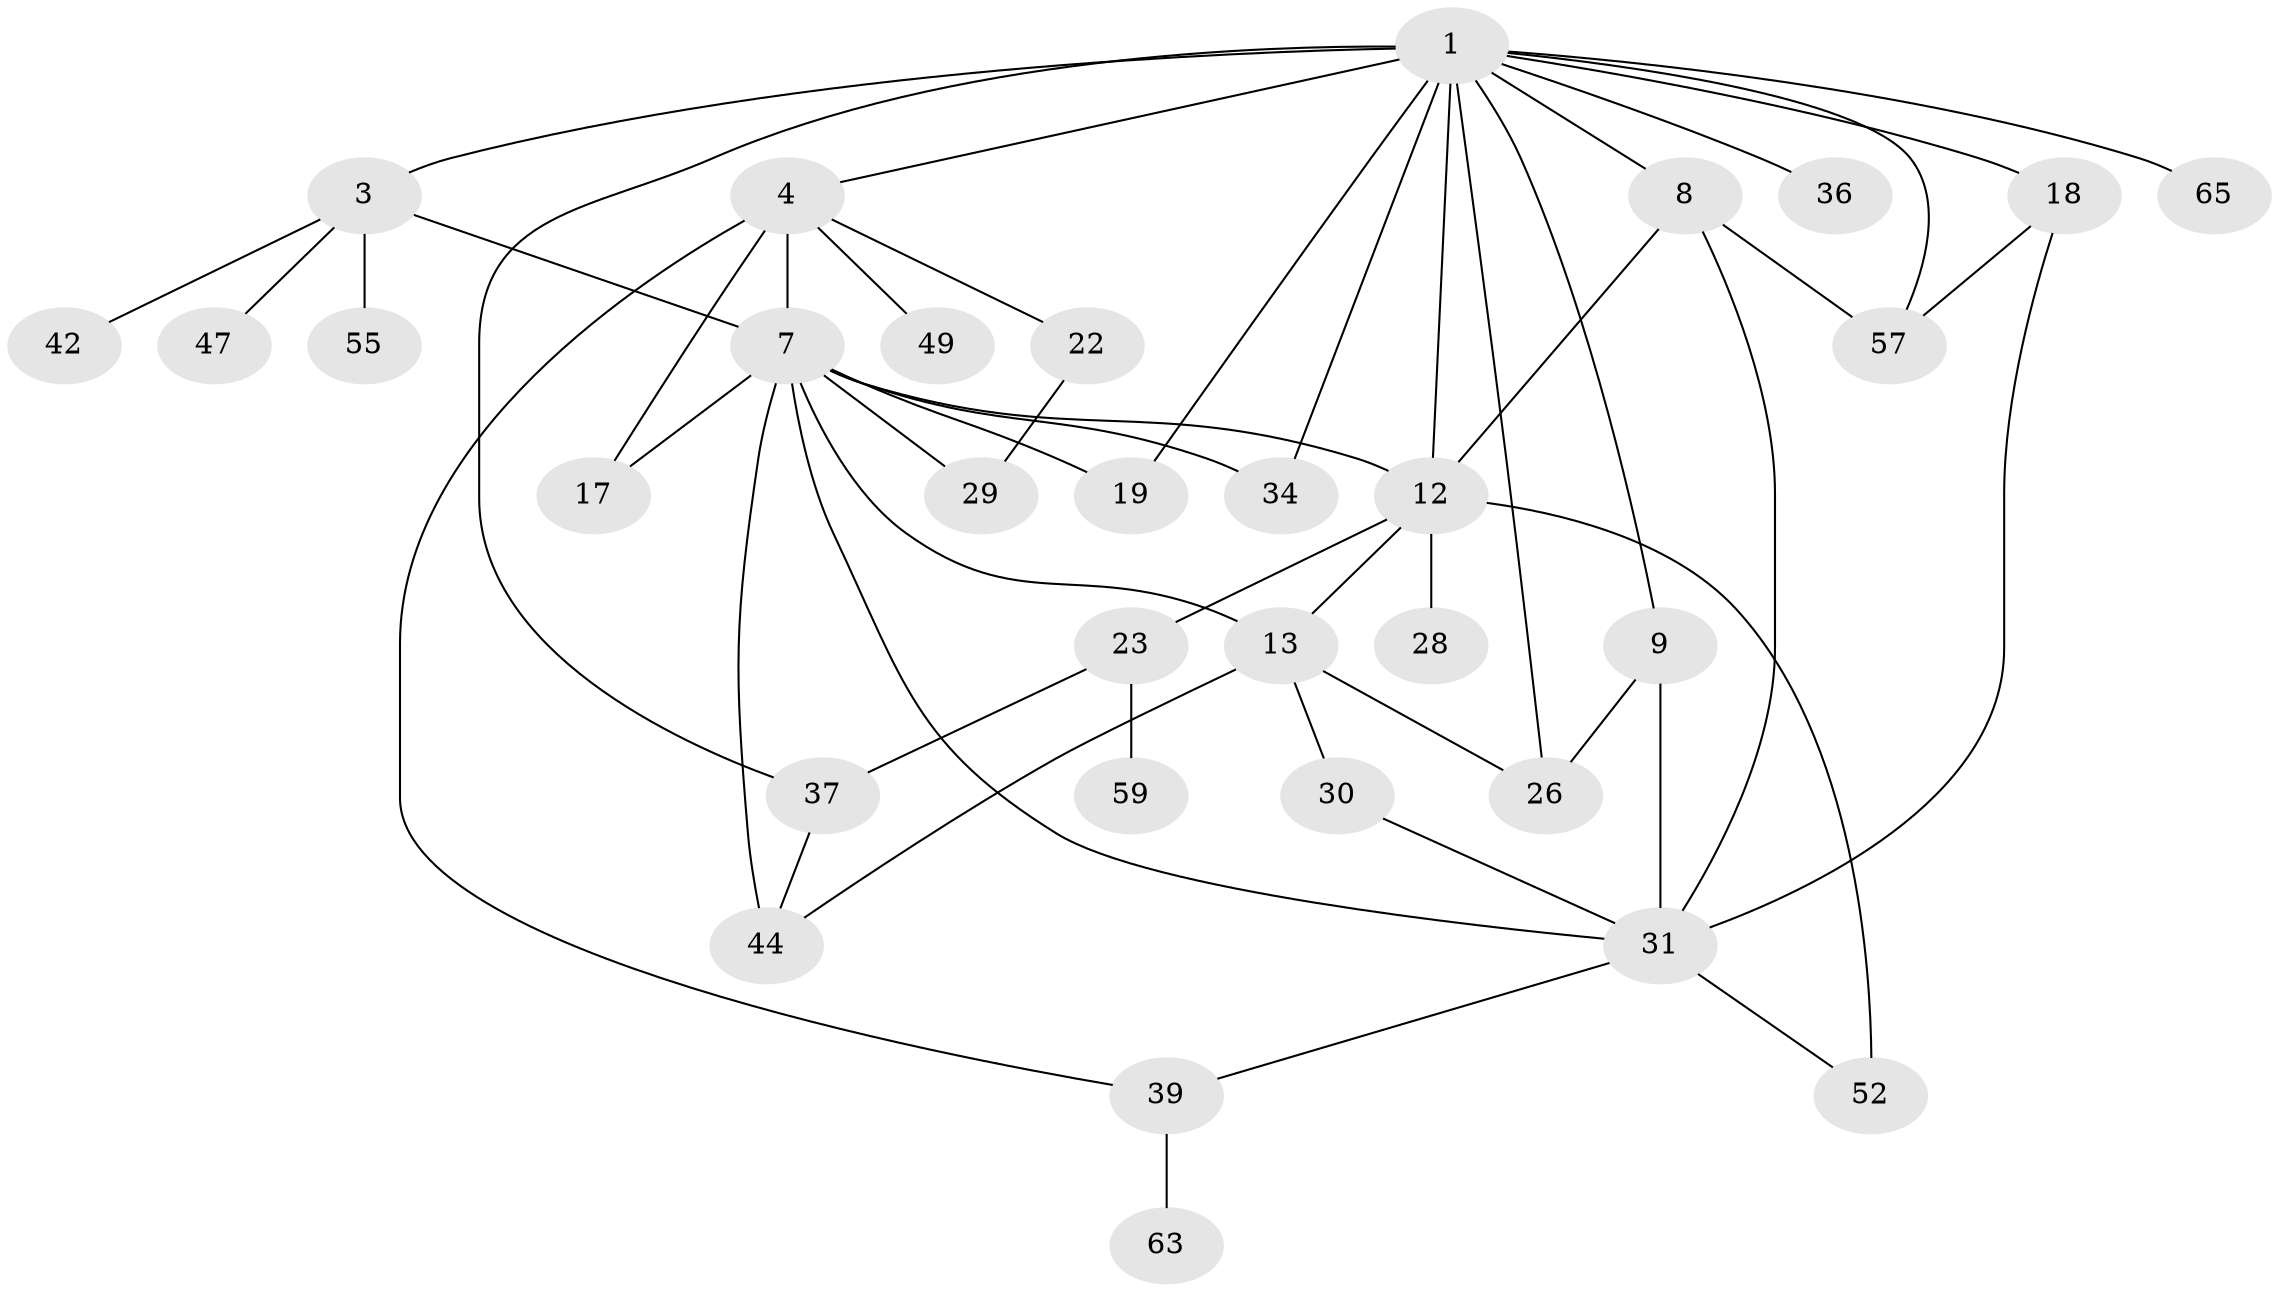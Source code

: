 // original degree distribution, {6: 0.03076923076923077, 7: 0.03076923076923077, 3: 0.3230769230769231, 2: 0.26153846153846155, 8: 0.015384615384615385, 4: 0.1076923076923077, 1: 0.18461538461538463, 5: 0.046153846153846156}
// Generated by graph-tools (version 1.1) at 2025/17/03/04/25 18:17:02]
// undirected, 32 vertices, 52 edges
graph export_dot {
graph [start="1"]
  node [color=gray90,style=filled];
  1 [super="+20+6+2"];
  3;
  4;
  7 [super="+46+10+11+38"];
  8 [super="+14"];
  9 [super="+24"];
  12 [super="+16+25"];
  13 [super="+41"];
  17;
  18 [super="+40"];
  19;
  22;
  23 [super="+32"];
  26;
  28;
  29;
  30 [super="+58"];
  31 [super="+54+35"];
  34;
  36;
  37;
  39 [super="+53"];
  42;
  44 [super="+64"];
  47;
  49;
  52 [super="+61"];
  55;
  57 [super="+62"];
  59;
  63;
  65;
  1 -- 9;
  1 -- 34;
  1 -- 37 [weight=2];
  1 -- 18 [weight=2];
  1 -- 19;
  1 -- 3 [weight=2];
  1 -- 65;
  1 -- 57;
  1 -- 8;
  1 -- 4;
  1 -- 36;
  1 -- 12;
  1 -- 26;
  3 -- 42;
  3 -- 47;
  3 -- 55;
  3 -- 7;
  4 -- 7 [weight=2];
  4 -- 17;
  4 -- 22;
  4 -- 39;
  4 -- 49;
  7 -- 29;
  7 -- 19 [weight=2];
  7 -- 12;
  7 -- 34;
  7 -- 44 [weight=2];
  7 -- 13;
  7 -- 17;
  7 -- 31;
  8 -- 12;
  8 -- 57;
  8 -- 31;
  9 -- 26;
  9 -- 31 [weight=2];
  12 -- 28;
  12 -- 23;
  12 -- 52;
  12 -- 13;
  13 -- 30;
  13 -- 26;
  13 -- 44;
  18 -- 57;
  18 -- 31;
  22 -- 29;
  23 -- 59;
  23 -- 37;
  30 -- 31;
  31 -- 52;
  31 -- 39;
  37 -- 44;
  39 -- 63;
}
